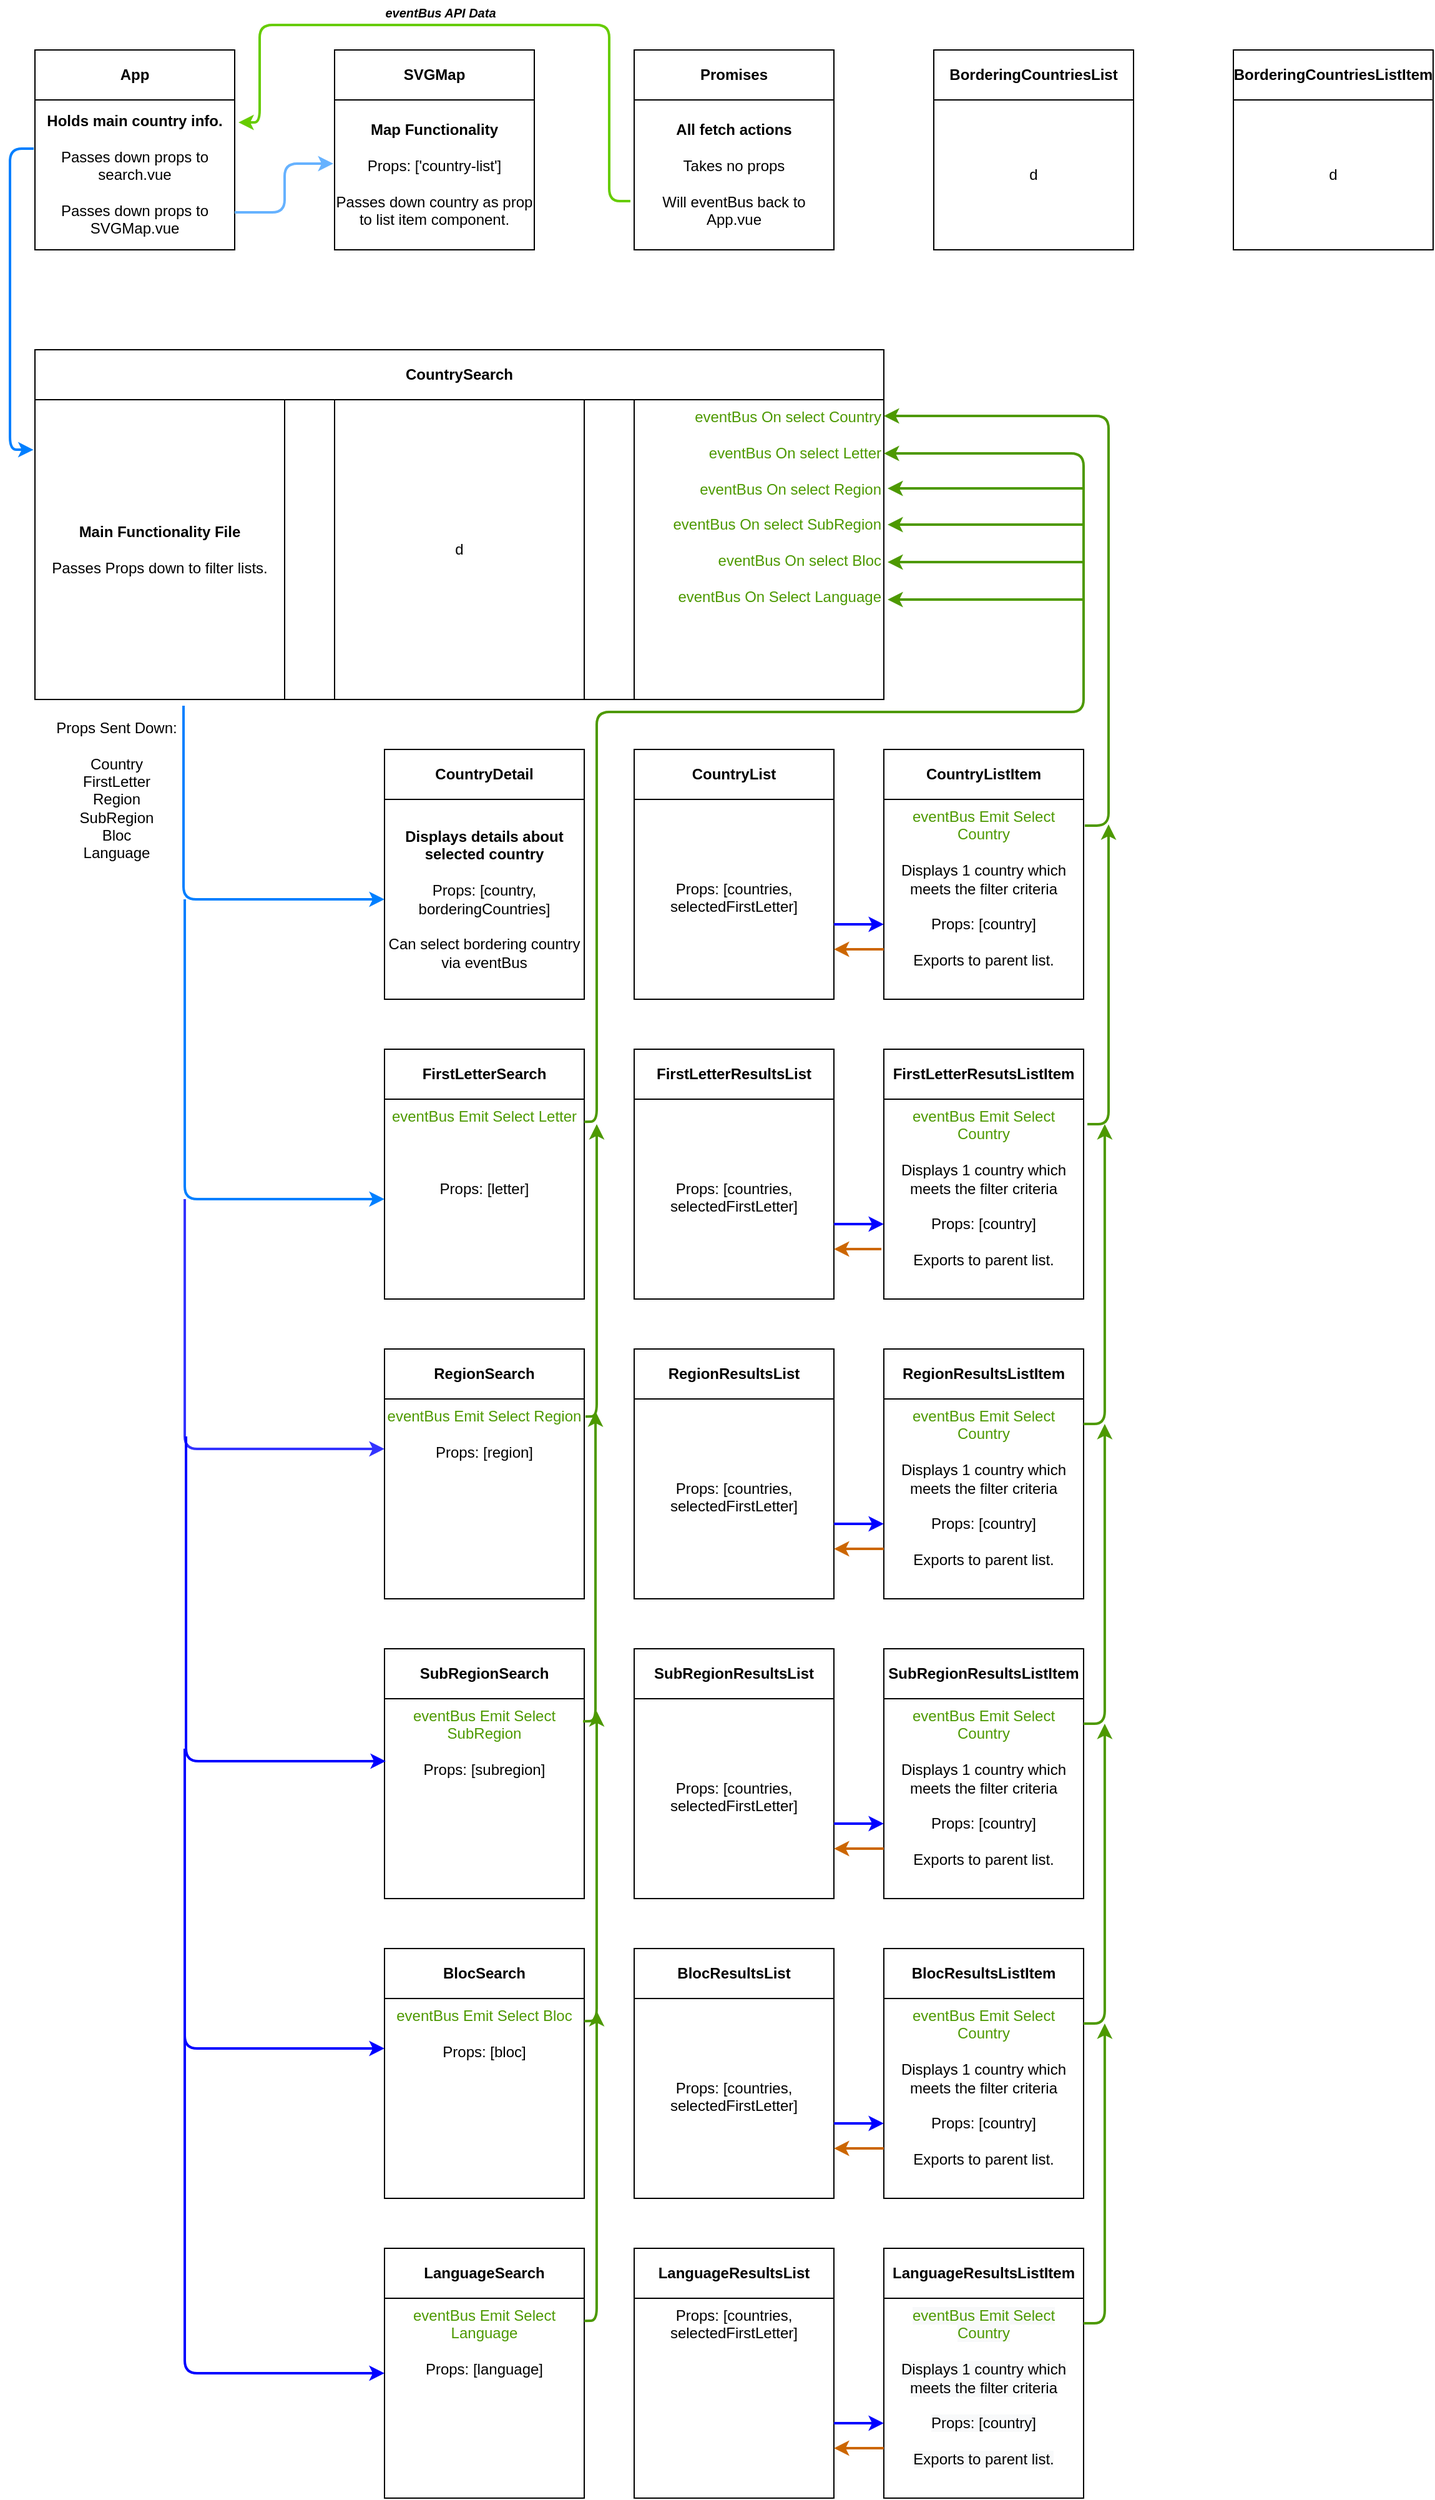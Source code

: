<mxfile version="13.8.8" type="github"><diagram id="bNvZfeywgjpNPPodTFvU" name="Page-1"><mxGraphModel dx="1426" dy="826" grid="1" gridSize="10" guides="1" tooltips="1" connect="1" arrows="1" fold="1" page="1" pageScale="1" pageWidth="1654" pageHeight="2336" math="0" shadow="0"><root><mxCell id="0"/><mxCell id="1" parent="0"/><mxCell id="MGGLy1dyiqGOnvXCq7jh-1" value="" style="rounded=0;whiteSpace=wrap;html=1;" vertex="1" parent="1"><mxGeometry x="40" y="40" width="160" height="40" as="geometry"/></mxCell><mxCell id="MGGLy1dyiqGOnvXCq7jh-2" value="" style="rounded=0;whiteSpace=wrap;html=1;" vertex="1" parent="1"><mxGeometry x="40" y="80" width="160" height="120" as="geometry"/></mxCell><mxCell id="MGGLy1dyiqGOnvXCq7jh-3" value="" style="rounded=0;whiteSpace=wrap;html=1;" vertex="1" parent="1"><mxGeometry x="40" y="280" width="680" height="40" as="geometry"/></mxCell><mxCell id="MGGLy1dyiqGOnvXCq7jh-4" value="d" style="rounded=0;whiteSpace=wrap;html=1;" vertex="1" parent="1"><mxGeometry x="40" y="320" width="680" height="240" as="geometry"/></mxCell><mxCell id="MGGLy1dyiqGOnvXCq7jh-5" value="" style="rounded=0;whiteSpace=wrap;html=1;" vertex="1" parent="1"><mxGeometry x="280" y="40" width="160" height="40" as="geometry"/></mxCell><mxCell id="MGGLy1dyiqGOnvXCq7jh-6" value="" style="rounded=0;whiteSpace=wrap;html=1;" vertex="1" parent="1"><mxGeometry x="280" y="80" width="160" height="120" as="geometry"/></mxCell><mxCell id="MGGLy1dyiqGOnvXCq7jh-7" value="" style="rounded=0;whiteSpace=wrap;html=1;" vertex="1" parent="1"><mxGeometry x="520" y="40" width="160" height="40" as="geometry"/></mxCell><mxCell id="MGGLy1dyiqGOnvXCq7jh-8" value="" style="rounded=0;whiteSpace=wrap;html=1;" vertex="1" parent="1"><mxGeometry x="520" y="80" width="160" height="120" as="geometry"/></mxCell><mxCell id="MGGLy1dyiqGOnvXCq7jh-9" value="&lt;b&gt;Promises&lt;/b&gt;" style="text;html=1;strokeColor=none;fillColor=none;align=center;verticalAlign=middle;whiteSpace=wrap;rounded=0;" vertex="1" parent="1"><mxGeometry x="520" y="40" width="160" height="40" as="geometry"/></mxCell><mxCell id="MGGLy1dyiqGOnvXCq7jh-14" value="&lt;b&gt;All fetch actions&lt;br&gt;&lt;/b&gt;&lt;br&gt;Takes no props&lt;br&gt;&lt;br&gt;Will eventBus back to App.vue" style="text;html=1;strokeColor=none;fillColor=none;align=center;verticalAlign=middle;whiteSpace=wrap;rounded=0;" vertex="1" parent="1"><mxGeometry x="520" y="80" width="160" height="120" as="geometry"/></mxCell><mxCell id="MGGLy1dyiqGOnvXCq7jh-15" value="" style="endArrow=classic;html=1;exitX=-0.019;exitY=0.675;exitDx=0;exitDy=0;exitPerimeter=0;entryX=1.019;entryY=0.15;entryDx=0;entryDy=0;entryPerimeter=0;strokeWidth=2;strokeColor=#66CC00;" edge="1" parent="1" source="MGGLy1dyiqGOnvXCq7jh-14" target="MGGLy1dyiqGOnvXCq7jh-19"><mxGeometry width="50" height="50" relative="1" as="geometry"><mxPoint x="510" y="161" as="sourcePoint"/><mxPoint x="220" y="161" as="targetPoint"/><Array as="points"><mxPoint x="500" y="161"/><mxPoint x="500" y="20"/><mxPoint x="220" y="20"/><mxPoint x="220" y="98"/></Array></mxGeometry></mxCell><mxCell id="MGGLy1dyiqGOnvXCq7jh-16" value="&lt;i&gt;&lt;font style=&quot;font-size: 10px&quot;&gt;eventBus API Data&lt;/font&gt;&lt;/i&gt;" style="text;html=1;strokeColor=none;fillColor=none;align=center;verticalAlign=middle;whiteSpace=wrap;rounded=0;fontStyle=1" vertex="1" parent="1"><mxGeometry x="310" width="110" height="20" as="geometry"/></mxCell><mxCell id="MGGLy1dyiqGOnvXCq7jh-18" value="App" style="text;html=1;strokeColor=none;fillColor=none;align=center;verticalAlign=middle;whiteSpace=wrap;rounded=0;fontStyle=1" vertex="1" parent="1"><mxGeometry x="40" y="40" width="160" height="40" as="geometry"/></mxCell><mxCell id="MGGLy1dyiqGOnvXCq7jh-19" value="&lt;b&gt;Holds main country info.&lt;br&gt;&lt;/b&gt;&lt;br&gt;Passes down props to search.vue&lt;br&gt;&lt;br&gt;Passes down props to SVGMap.vue" style="text;html=1;strokeColor=none;fillColor=none;align=center;verticalAlign=middle;whiteSpace=wrap;rounded=0;" vertex="1" parent="1"><mxGeometry x="40" y="80" width="160" height="120" as="geometry"/></mxCell><mxCell id="MGGLy1dyiqGOnvXCq7jh-20" value="&lt;b&gt;Map Functionality&lt;br&gt;&lt;/b&gt;&lt;br&gt;Props: ['country-list']&lt;br&gt;&lt;br&gt;Passes down country as prop to list item component." style="text;html=1;strokeColor=none;fillColor=none;align=center;verticalAlign=middle;whiteSpace=wrap;rounded=0;" vertex="1" parent="1"><mxGeometry x="280" y="80" width="160" height="120" as="geometry"/></mxCell><mxCell id="MGGLy1dyiqGOnvXCq7jh-21" value="SVGMap" style="text;html=1;strokeColor=none;fillColor=none;align=center;verticalAlign=middle;whiteSpace=wrap;rounded=0;fontStyle=1" vertex="1" parent="1"><mxGeometry x="280" y="40" width="160" height="40" as="geometry"/></mxCell><mxCell id="MGGLy1dyiqGOnvXCq7jh-22" value="" style="endArrow=classic;html=1;exitX=1;exitY=0.75;exitDx=0;exitDy=0;strokeWidth=2;strokeColor=#66B2FF;entryX=-0.006;entryY=0.425;entryDx=0;entryDy=0;entryPerimeter=0;" edge="1" parent="1" source="MGGLy1dyiqGOnvXCq7jh-19" target="MGGLy1dyiqGOnvXCq7jh-20"><mxGeometry width="50" height="50" relative="1" as="geometry"><mxPoint x="390" y="280" as="sourcePoint"/><mxPoint x="277" y="120" as="targetPoint"/><Array as="points"><mxPoint x="240" y="170"/><mxPoint x="240" y="131"/></Array></mxGeometry></mxCell><mxCell id="MGGLy1dyiqGOnvXCq7jh-24" value="&lt;b&gt;CountrySearch&lt;/b&gt;" style="text;html=1;strokeColor=none;fillColor=none;align=center;verticalAlign=middle;whiteSpace=wrap;rounded=0;" vertex="1" parent="1"><mxGeometry x="40" y="280" width="680" height="40" as="geometry"/></mxCell><mxCell id="MGGLy1dyiqGOnvXCq7jh-25" value="&lt;b&gt;Main Functionality File&lt;/b&gt;&lt;br&gt;&lt;br&gt;Passes Props down to filter lists." style="text;html=1;strokeColor=none;fillColor=none;align=center;verticalAlign=middle;whiteSpace=wrap;rounded=0;" vertex="1" parent="1"><mxGeometry x="40" y="320" width="200" height="240" as="geometry"/></mxCell><mxCell id="MGGLy1dyiqGOnvXCq7jh-27" value="" style="rounded=0;whiteSpace=wrap;html=1;" vertex="1" parent="1"><mxGeometry x="240" y="320" width="40" height="240" as="geometry"/></mxCell><mxCell id="MGGLy1dyiqGOnvXCq7jh-28" value="" style="endArrow=none;html=1;entryX=-0.006;entryY=0.325;entryDx=0;entryDy=0;entryPerimeter=0;exitX=-0.006;exitY=0.167;exitDx=0;exitDy=0;exitPerimeter=0;endFill=0;startArrow=classic;startFill=1;strokeWidth=2;strokeColor=#007FFF;" edge="1" parent="1" source="MGGLy1dyiqGOnvXCq7jh-25" target="MGGLy1dyiqGOnvXCq7jh-19"><mxGeometry width="50" height="50" relative="1" as="geometry"><mxPoint x="30" y="360" as="sourcePoint"/><mxPoint x="30" y="120" as="targetPoint"/><Array as="points"><mxPoint x="20" y="360"/><mxPoint x="20" y="119"/></Array></mxGeometry></mxCell><mxCell id="MGGLy1dyiqGOnvXCq7jh-29" value="" style="rounded=0;whiteSpace=wrap;html=1;" vertex="1" parent="1"><mxGeometry x="320" y="840" width="160" height="40" as="geometry"/></mxCell><mxCell id="MGGLy1dyiqGOnvXCq7jh-30" value="" style="rounded=0;whiteSpace=wrap;html=1;" vertex="1" parent="1"><mxGeometry x="520" y="840" width="160" height="40" as="geometry"/></mxCell><mxCell id="MGGLy1dyiqGOnvXCq7jh-31" value="" style="rounded=0;whiteSpace=wrap;html=1;" vertex="1" parent="1"><mxGeometry x="720" y="840" width="160" height="40" as="geometry"/></mxCell><mxCell id="MGGLy1dyiqGOnvXCq7jh-32" value="&lt;font color=&quot;#4d9900&quot;&gt;eventBus Emit Select Letter&lt;/font&gt;&lt;br&gt;&lt;br&gt;&lt;br&gt;&lt;br&gt;Props: [letter]&lt;br&gt;" style="rounded=0;whiteSpace=wrap;html=1;verticalAlign=top;align=center;" vertex="1" parent="1"><mxGeometry x="320" y="880" width="160" height="160" as="geometry"/></mxCell><mxCell id="MGGLy1dyiqGOnvXCq7jh-33" value="&lt;br&gt;&lt;br&gt;&lt;br&gt;&lt;br&gt;&lt;span&gt;Props: [countries, selectedFirstLetter]&lt;/span&gt;" style="rounded=0;whiteSpace=wrap;html=1;verticalAlign=top;" vertex="1" parent="1"><mxGeometry x="520" y="880" width="160" height="160" as="geometry"/></mxCell><mxCell id="MGGLy1dyiqGOnvXCq7jh-34" value="&lt;span style=&quot;font-family: &amp;#34;helvetica&amp;#34; ; color: rgb(77 , 153 , 0)&quot;&gt;eventBus Emit Select Country&lt;br&gt;&lt;/span&gt;&lt;span style=&quot;font-family: &amp;#34;helvetica&amp;#34;&quot;&gt;&lt;br&gt;Displays 1 country which meets the filter criteria&lt;br&gt;&lt;br&gt;Props: [country]&lt;br&gt;&lt;br&gt;Exports to parent list.&lt;/span&gt;" style="rounded=0;whiteSpace=wrap;html=1;verticalAlign=top;align=center;" vertex="1" parent="1"><mxGeometry x="720" y="880" width="160" height="160" as="geometry"/></mxCell><mxCell id="MGGLy1dyiqGOnvXCq7jh-35" value="FirstLetterSearch" style="text;html=1;strokeColor=none;fillColor=none;align=center;verticalAlign=middle;whiteSpace=wrap;rounded=0;fontStyle=1" vertex="1" parent="1"><mxGeometry x="320" y="840" width="160" height="40" as="geometry"/></mxCell><mxCell id="MGGLy1dyiqGOnvXCq7jh-36" value="FirstLetterResultsList" style="text;html=1;strokeColor=none;fillColor=none;align=center;verticalAlign=middle;whiteSpace=wrap;rounded=0;fontStyle=1" vertex="1" parent="1"><mxGeometry x="520" y="840" width="160" height="40" as="geometry"/></mxCell><mxCell id="MGGLy1dyiqGOnvXCq7jh-37" value="FirstLetterResutsListItem" style="text;html=1;strokeColor=none;fillColor=none;align=center;verticalAlign=middle;whiteSpace=wrap;rounded=0;fontStyle=1" vertex="1" parent="1"><mxGeometry x="720" y="840" width="160" height="40" as="geometry"/></mxCell><mxCell id="MGGLy1dyiqGOnvXCq7jh-38" value="&lt;span style=&quot;color: rgb(77 , 153 , 0)&quot;&gt;eventBus Emit Select Region&lt;br&gt;&lt;br&gt;&lt;/span&gt;Props: [region]" style="rounded=0;whiteSpace=wrap;html=1;verticalAlign=top;" vertex="1" parent="1"><mxGeometry x="320" y="1120" width="160" height="160" as="geometry"/></mxCell><mxCell id="MGGLy1dyiqGOnvXCq7jh-40" value="&lt;br&gt;&lt;br&gt;&lt;br&gt;&lt;br&gt;&lt;span&gt;Props: [countries, selectedFirstLetter]&lt;/span&gt;" style="rounded=0;whiteSpace=wrap;html=1;verticalAlign=top;" vertex="1" parent="1"><mxGeometry x="520" y="1120" width="160" height="160" as="geometry"/></mxCell><mxCell id="MGGLy1dyiqGOnvXCq7jh-42" value="&lt;span style=&quot;font-family: &amp;#34;helvetica&amp;#34; ; color: rgb(77 , 153 , 0)&quot;&gt;eventBus Emit Select Country&lt;br&gt;&lt;/span&gt;&lt;span style=&quot;font-family: &amp;#34;helvetica&amp;#34;&quot;&gt;&lt;br&gt;Displays 1 country which meets the filter criteria&lt;br&gt;&lt;br&gt;Props: [country]&lt;br&gt;&lt;br&gt;Exports to parent list.&lt;/span&gt;" style="rounded=0;whiteSpace=wrap;html=1;verticalAlign=top;align=center;" vertex="1" parent="1"><mxGeometry x="720" y="1120" width="160" height="160" as="geometry"/></mxCell><mxCell id="MGGLy1dyiqGOnvXCq7jh-44" value="" style="rounded=0;whiteSpace=wrap;html=1;" vertex="1" parent="1"><mxGeometry x="720" y="1080" width="160" height="40" as="geometry"/></mxCell><mxCell id="MGGLy1dyiqGOnvXCq7jh-45" value="" style="rounded=0;whiteSpace=wrap;html=1;" vertex="1" parent="1"><mxGeometry x="520" y="1080" width="160" height="40" as="geometry"/></mxCell><mxCell id="MGGLy1dyiqGOnvXCq7jh-46" value="" style="rounded=0;whiteSpace=wrap;html=1;" vertex="1" parent="1"><mxGeometry x="320" y="1080" width="160" height="40" as="geometry"/></mxCell><mxCell id="MGGLy1dyiqGOnvXCq7jh-47" value="&lt;span style=&quot;color: rgb(77 , 153 , 0)&quot;&gt;eventBus Emit Select SubRegion&lt;br&gt;&lt;br&gt;&lt;/span&gt;Props: [subregion]" style="rounded=0;whiteSpace=wrap;html=1;verticalAlign=top;" vertex="1" parent="1"><mxGeometry x="320" y="1360" width="160" height="160" as="geometry"/></mxCell><mxCell id="MGGLy1dyiqGOnvXCq7jh-48" value="" style="rounded=0;whiteSpace=wrap;html=1;" vertex="1" parent="1"><mxGeometry x="320" y="1320" width="160" height="40" as="geometry"/></mxCell><mxCell id="MGGLy1dyiqGOnvXCq7jh-49" value="&lt;span style=&quot;color: rgb(77 , 153 , 0)&quot;&gt;eventBus Emit Select Bloc&lt;br&gt;&lt;br&gt;&lt;/span&gt;Props: [bloc]" style="rounded=0;whiteSpace=wrap;html=1;verticalAlign=top;" vertex="1" parent="1"><mxGeometry x="320" y="1600" width="160" height="160" as="geometry"/></mxCell><mxCell id="MGGLy1dyiqGOnvXCq7jh-50" value="" style="rounded=0;whiteSpace=wrap;html=1;" vertex="1" parent="1"><mxGeometry x="320" y="1560" width="160" height="40" as="geometry"/></mxCell><mxCell id="MGGLy1dyiqGOnvXCq7jh-51" value="&lt;br&gt;&lt;br&gt;&lt;br&gt;&lt;br&gt;&lt;span&gt;Props: [countries, selectedFirstLetter]&lt;/span&gt;" style="rounded=0;whiteSpace=wrap;html=1;verticalAlign=top;" vertex="1" parent="1"><mxGeometry x="520" y="1360" width="160" height="160" as="geometry"/></mxCell><mxCell id="MGGLy1dyiqGOnvXCq7jh-52" value="" style="rounded=0;whiteSpace=wrap;html=1;" vertex="1" parent="1"><mxGeometry x="520" y="1320" width="160" height="40" as="geometry"/></mxCell><mxCell id="MGGLy1dyiqGOnvXCq7jh-53" value="&lt;span style=&quot;font-family: &amp;#34;helvetica&amp;#34; ; color: rgb(77 , 153 , 0)&quot;&gt;eventBus Emit Select Country&lt;br&gt;&lt;/span&gt;&lt;span style=&quot;font-family: &amp;#34;helvetica&amp;#34;&quot;&gt;&lt;br&gt;Displays 1 country which meets the filter criteria&lt;br&gt;&lt;br&gt;Props: [country]&lt;br&gt;&lt;br&gt;Exports to parent list.&lt;/span&gt;" style="rounded=0;whiteSpace=wrap;html=1;verticalAlign=top;align=center;" vertex="1" parent="1"><mxGeometry x="720" y="1360" width="160" height="160" as="geometry"/></mxCell><mxCell id="MGGLy1dyiqGOnvXCq7jh-54" value="" style="rounded=0;whiteSpace=wrap;html=1;" vertex="1" parent="1"><mxGeometry x="720" y="1320" width="160" height="40" as="geometry"/></mxCell><mxCell id="MGGLy1dyiqGOnvXCq7jh-55" value="&lt;br&gt;&lt;br&gt;&lt;br&gt;&lt;br&gt;&lt;span&gt;Props: [countries, selectedFirstLetter]&lt;/span&gt;" style="rounded=0;whiteSpace=wrap;html=1;verticalAlign=top;" vertex="1" parent="1"><mxGeometry x="520" y="1600" width="160" height="160" as="geometry"/></mxCell><mxCell id="MGGLy1dyiqGOnvXCq7jh-56" value="" style="rounded=0;whiteSpace=wrap;html=1;" vertex="1" parent="1"><mxGeometry x="520" y="1560" width="160" height="40" as="geometry"/></mxCell><mxCell id="MGGLy1dyiqGOnvXCq7jh-57" value="&lt;span style=&quot;font-family: &amp;#34;helvetica&amp;#34; ; color: rgb(77 , 153 , 0)&quot;&gt;eventBus Emit Select Country&lt;br&gt;&lt;/span&gt;&lt;span style=&quot;font-family: &amp;#34;helvetica&amp;#34;&quot;&gt;&lt;br&gt;Displays 1 country which meets the filter criteria&lt;br&gt;&lt;br&gt;Props: [country]&lt;br&gt;&lt;br&gt;Exports to parent list.&lt;/span&gt;" style="rounded=0;whiteSpace=wrap;html=1;verticalAlign=top;align=center;" vertex="1" parent="1"><mxGeometry x="720" y="1600" width="160" height="160" as="geometry"/></mxCell><mxCell id="MGGLy1dyiqGOnvXCq7jh-58" value="" style="rounded=0;whiteSpace=wrap;html=1;" vertex="1" parent="1"><mxGeometry x="720" y="1560" width="160" height="40" as="geometry"/></mxCell><mxCell id="MGGLy1dyiqGOnvXCq7jh-59" value="RegionResultsListItem" style="text;html=1;strokeColor=none;fillColor=none;align=center;verticalAlign=middle;whiteSpace=wrap;rounded=0;fontStyle=1" vertex="1" parent="1"><mxGeometry x="720" y="1080" width="160" height="40" as="geometry"/></mxCell><mxCell id="MGGLy1dyiqGOnvXCq7jh-60" value="RegionResultsList" style="text;html=1;strokeColor=none;fillColor=none;align=center;verticalAlign=middle;whiteSpace=wrap;rounded=0;fontStyle=1" vertex="1" parent="1"><mxGeometry x="520" y="1080" width="160" height="40" as="geometry"/></mxCell><mxCell id="MGGLy1dyiqGOnvXCq7jh-61" value="RegionSearch" style="text;html=1;strokeColor=none;fillColor=none;align=center;verticalAlign=middle;whiteSpace=wrap;rounded=0;fontStyle=1" vertex="1" parent="1"><mxGeometry x="320" y="1080" width="160" height="40" as="geometry"/></mxCell><mxCell id="MGGLy1dyiqGOnvXCq7jh-62" value="SubRegionResultsListItem" style="text;html=1;strokeColor=none;fillColor=none;align=center;verticalAlign=middle;whiteSpace=wrap;rounded=0;fontStyle=1" vertex="1" parent="1"><mxGeometry x="720" y="1320" width="160" height="40" as="geometry"/></mxCell><mxCell id="MGGLy1dyiqGOnvXCq7jh-63" value="SubRegionResultsList" style="text;html=1;strokeColor=none;fillColor=none;align=center;verticalAlign=middle;whiteSpace=wrap;rounded=0;fontStyle=1" vertex="1" parent="1"><mxGeometry x="520" y="1320" width="160" height="40" as="geometry"/></mxCell><mxCell id="MGGLy1dyiqGOnvXCq7jh-64" value="SubRegionSearch" style="text;html=1;strokeColor=none;fillColor=none;align=center;verticalAlign=middle;whiteSpace=wrap;rounded=0;fontStyle=1" vertex="1" parent="1"><mxGeometry x="320" y="1320" width="160" height="40" as="geometry"/></mxCell><mxCell id="MGGLy1dyiqGOnvXCq7jh-65" value="BlocSearch" style="text;html=1;strokeColor=none;fillColor=none;align=center;verticalAlign=middle;whiteSpace=wrap;rounded=0;fontStyle=1" vertex="1" parent="1"><mxGeometry x="320" y="1560" width="160" height="40" as="geometry"/></mxCell><mxCell id="MGGLy1dyiqGOnvXCq7jh-66" value="BlocResultsList" style="text;html=1;strokeColor=none;fillColor=none;align=center;verticalAlign=middle;whiteSpace=wrap;rounded=0;fontStyle=1" vertex="1" parent="1"><mxGeometry x="520" y="1560" width="160" height="40" as="geometry"/></mxCell><mxCell id="MGGLy1dyiqGOnvXCq7jh-67" value="BlocResultsListItem" style="text;html=1;strokeColor=none;fillColor=none;align=center;verticalAlign=middle;whiteSpace=wrap;rounded=0;fontStyle=1" vertex="1" parent="1"><mxGeometry x="720" y="1560" width="160" height="40" as="geometry"/></mxCell><mxCell id="MGGLy1dyiqGOnvXCq7jh-68" value="&lt;span style=&quot;color: rgb(77 , 153 , 0)&quot;&gt;eventBus Emit Select Language&lt;br&gt;&lt;br&gt;&lt;/span&gt;Props: [language]" style="rounded=0;whiteSpace=wrap;html=1;verticalAlign=top;" vertex="1" parent="1"><mxGeometry x="320" y="1840" width="160" height="160" as="geometry"/></mxCell><mxCell id="MGGLy1dyiqGOnvXCq7jh-69" value="&lt;span&gt;Props: [countries, selectedFirstLetter]&lt;/span&gt;" style="rounded=0;whiteSpace=wrap;html=1;verticalAlign=top;" vertex="1" parent="1"><mxGeometry x="520" y="1840" width="160" height="160" as="geometry"/></mxCell><mxCell id="MGGLy1dyiqGOnvXCq7jh-70" value="&lt;span style=&quot;font-family: &amp;#34;helvetica&amp;#34; ; font-size: 12px ; font-style: normal ; letter-spacing: normal ; text-indent: 0px ; text-transform: none ; word-spacing: 0px ; background-color: rgb(248 , 249 , 250) ; color: rgb(77 , 153 , 0)&quot;&gt;eventBus Emit Select Country&lt;br&gt;&lt;/span&gt;&lt;span style=&quot;font-family: &amp;#34;helvetica&amp;#34; ; font-size: 12px ; font-style: normal ; letter-spacing: normal ; text-indent: 0px ; text-transform: none ; word-spacing: 0px ; background-color: rgb(248 , 249 , 250)&quot;&gt;&lt;br&gt;Displays 1 country which meets the filter criteria&lt;br&gt;&lt;br&gt;Props: [country]&lt;br&gt;&lt;br&gt;Exports to parent list.&lt;br&gt;&lt;/span&gt;" style="rounded=0;whiteSpace=wrap;html=1;verticalAlign=top;align=center;" vertex="1" parent="1"><mxGeometry x="720" y="1840" width="160" height="160" as="geometry"/></mxCell><mxCell id="MGGLy1dyiqGOnvXCq7jh-71" value="" style="rounded=0;whiteSpace=wrap;html=1;" vertex="1" parent="1"><mxGeometry x="320" y="1800" width="160" height="40" as="geometry"/></mxCell><mxCell id="MGGLy1dyiqGOnvXCq7jh-72" value="" style="rounded=0;whiteSpace=wrap;html=1;" vertex="1" parent="1"><mxGeometry x="520" y="1800" width="160" height="40" as="geometry"/></mxCell><mxCell id="MGGLy1dyiqGOnvXCq7jh-73" value="" style="rounded=0;whiteSpace=wrap;html=1;" vertex="1" parent="1"><mxGeometry x="720" y="1800" width="160" height="40" as="geometry"/></mxCell><mxCell id="MGGLy1dyiqGOnvXCq7jh-74" value="LanguageSearch" style="text;html=1;strokeColor=none;fillColor=none;align=center;verticalAlign=middle;whiteSpace=wrap;rounded=0;fontStyle=1" vertex="1" parent="1"><mxGeometry x="320" y="1800" width="160" height="40" as="geometry"/></mxCell><mxCell id="MGGLy1dyiqGOnvXCq7jh-75" value="LanguageResultsList" style="text;html=1;strokeColor=none;fillColor=none;align=center;verticalAlign=middle;whiteSpace=wrap;rounded=0;fontStyle=1" vertex="1" parent="1"><mxGeometry x="520" y="1800" width="160" height="40" as="geometry"/></mxCell><mxCell id="MGGLy1dyiqGOnvXCq7jh-76" value="LanguageResultsListItem" style="text;html=1;strokeColor=none;fillColor=none;align=center;verticalAlign=middle;whiteSpace=wrap;rounded=0;fontStyle=1" vertex="1" parent="1"><mxGeometry x="720" y="1800" width="160" height="40" as="geometry"/></mxCell><mxCell id="MGGLy1dyiqGOnvXCq7jh-89" value="" style="rounded=0;whiteSpace=wrap;html=1;" vertex="1" parent="1"><mxGeometry x="760" y="40" width="160" height="40" as="geometry"/></mxCell><mxCell id="MGGLy1dyiqGOnvXCq7jh-90" value="d" style="rounded=0;whiteSpace=wrap;html=1;" vertex="1" parent="1"><mxGeometry x="760" y="80" width="160" height="120" as="geometry"/></mxCell><mxCell id="MGGLy1dyiqGOnvXCq7jh-91" value="&lt;b&gt;BorderingCountriesList&lt;/b&gt;" style="text;html=1;strokeColor=none;fillColor=none;align=center;verticalAlign=middle;whiteSpace=wrap;rounded=0;" vertex="1" parent="1"><mxGeometry x="760" y="40" width="160" height="40" as="geometry"/></mxCell><mxCell id="MGGLy1dyiqGOnvXCq7jh-93" value="" style="rounded=0;whiteSpace=wrap;html=1;" vertex="1" parent="1"><mxGeometry x="1000" y="40" width="160" height="40" as="geometry"/></mxCell><mxCell id="MGGLy1dyiqGOnvXCq7jh-94" value="d" style="rounded=0;whiteSpace=wrap;html=1;" vertex="1" parent="1"><mxGeometry x="1000" y="80" width="160" height="120" as="geometry"/></mxCell><mxCell id="MGGLy1dyiqGOnvXCq7jh-95" value="&lt;b&gt;BorderingCountriesListItem&lt;/b&gt;" style="text;html=1;strokeColor=none;fillColor=none;align=center;verticalAlign=middle;whiteSpace=wrap;rounded=0;" vertex="1" parent="1"><mxGeometry x="1000" y="40" width="160" height="40" as="geometry"/></mxCell><mxCell id="MGGLy1dyiqGOnvXCq7jh-103" value="" style="rounded=0;whiteSpace=wrap;html=1;" vertex="1" parent="1"><mxGeometry x="320" y="600" width="160" height="40" as="geometry"/></mxCell><mxCell id="MGGLy1dyiqGOnvXCq7jh-104" value="" style="rounded=0;whiteSpace=wrap;html=1;" vertex="1" parent="1"><mxGeometry x="520" y="600" width="160" height="40" as="geometry"/></mxCell><mxCell id="MGGLy1dyiqGOnvXCq7jh-105" value="" style="rounded=0;whiteSpace=wrap;html=1;" vertex="1" parent="1"><mxGeometry x="720" y="600" width="160" height="40" as="geometry"/></mxCell><mxCell id="MGGLy1dyiqGOnvXCq7jh-106" value="" style="rounded=0;whiteSpace=wrap;html=1;" vertex="1" parent="1"><mxGeometry x="320" y="640" width="160" height="160" as="geometry"/></mxCell><mxCell id="MGGLy1dyiqGOnvXCq7jh-107" value="&lt;br&gt;&lt;br&gt;&lt;br&gt;&lt;br&gt;&lt;span&gt;Props: [countries, selectedFirstLetter]&lt;/span&gt;" style="rounded=0;whiteSpace=wrap;html=1;verticalAlign=top;" vertex="1" parent="1"><mxGeometry x="520" y="640" width="160" height="160" as="geometry"/></mxCell><mxCell id="MGGLy1dyiqGOnvXCq7jh-108" value="&lt;span style=&quot;font-family: &amp;#34;helvetica&amp;#34; ; color: rgb(77 , 153 , 0)&quot;&gt;eventBus Emit Select Country&lt;br&gt;&lt;/span&gt;&lt;span style=&quot;font-family: &amp;#34;helvetica&amp;#34;&quot;&gt;&lt;br&gt;Displays 1 country which meets the filter criteria&lt;br&gt;&lt;br&gt;Props: [country]&lt;br&gt;&lt;br&gt;Exports to parent list.&lt;/span&gt;" style="rounded=0;whiteSpace=wrap;html=1;verticalAlign=top;align=center;" vertex="1" parent="1"><mxGeometry x="720" y="640" width="160" height="160" as="geometry"/></mxCell><mxCell id="MGGLy1dyiqGOnvXCq7jh-109" value="CountryDetail" style="text;html=1;strokeColor=none;fillColor=none;align=center;verticalAlign=middle;whiteSpace=wrap;rounded=0;fontStyle=1" vertex="1" parent="1"><mxGeometry x="320" y="600" width="160" height="40" as="geometry"/></mxCell><mxCell id="MGGLy1dyiqGOnvXCq7jh-110" value="CountryList" style="text;html=1;strokeColor=none;fillColor=none;align=center;verticalAlign=middle;whiteSpace=wrap;rounded=0;fontStyle=1" vertex="1" parent="1"><mxGeometry x="520" y="600" width="160" height="40" as="geometry"/></mxCell><mxCell id="MGGLy1dyiqGOnvXCq7jh-111" value="CountryListItem" style="text;html=1;strokeColor=none;fillColor=none;align=center;verticalAlign=middle;whiteSpace=wrap;rounded=0;fontStyle=1" vertex="1" parent="1"><mxGeometry x="720" y="600" width="160" height="40" as="geometry"/></mxCell><mxCell id="MGGLy1dyiqGOnvXCq7jh-112" value="&lt;b&gt;Displays details about selected country&lt;br&gt;&lt;/b&gt;&lt;br&gt;Props: [country, borderingCountries]&lt;br&gt;&lt;br&gt;Can select bordering country via eventBus" style="text;html=1;strokeColor=none;fillColor=none;align=center;verticalAlign=middle;whiteSpace=wrap;rounded=0;" vertex="1" parent="1"><mxGeometry x="320" y="640" width="160" height="160" as="geometry"/></mxCell><mxCell id="MGGLy1dyiqGOnvXCq7jh-113" value="" style="rounded=0;whiteSpace=wrap;html=1;" vertex="1" parent="1"><mxGeometry x="480" y="320" width="40" height="240" as="geometry"/></mxCell><mxCell id="MGGLy1dyiqGOnvXCq7jh-114" value="&lt;font color=&quot;#4d9900&quot;&gt;eventBus On select Country&lt;br&gt;&lt;br&gt;eventBus On select Letter&lt;br&gt;&lt;br&gt;eventBus On select Region&lt;br&gt;&lt;br&gt;eventBus On select SubRegion&lt;br&gt;&lt;br&gt;eventBus On select Bloc&lt;br&gt;&lt;br&gt;eventBus On Select Language&lt;/font&gt;" style="text;html=1;strokeColor=none;fillColor=none;align=right;verticalAlign=top;whiteSpace=wrap;rounded=0;" vertex="1" parent="1"><mxGeometry x="520" y="320" width="200" height="240" as="geometry"/></mxCell><mxCell id="MGGLy1dyiqGOnvXCq7jh-115" value="" style="endArrow=classic;html=1;strokeColor=#007FFF;strokeWidth=2;entryX=0;entryY=0.5;entryDx=0;entryDy=0;exitX=0.595;exitY=1.021;exitDx=0;exitDy=0;exitPerimeter=0;" edge="1" parent="1" source="MGGLy1dyiqGOnvXCq7jh-25" target="MGGLy1dyiqGOnvXCq7jh-112"><mxGeometry width="50" height="50" relative="1" as="geometry"><mxPoint x="640" y="630" as="sourcePoint"/><mxPoint x="690" y="580" as="targetPoint"/><Array as="points"><mxPoint x="159" y="720"/></Array></mxGeometry></mxCell><mxCell id="MGGLy1dyiqGOnvXCq7jh-116" value="" style="endArrow=classic;html=1;strokeColor=#007FFF;strokeWidth=2;entryX=0;entryY=0.5;entryDx=0;entryDy=0;" edge="1" parent="1" target="MGGLy1dyiqGOnvXCq7jh-32"><mxGeometry width="50" height="50" relative="1" as="geometry"><mxPoint x="160" y="720" as="sourcePoint"/><mxPoint x="690" y="580" as="targetPoint"/><Array as="points"><mxPoint x="160" y="960"/></Array></mxGeometry></mxCell><mxCell id="MGGLy1dyiqGOnvXCq7jh-117" value="" style="endArrow=classic;html=1;strokeWidth=2;entryX=1;entryY=0.054;entryDx=0;entryDy=0;entryPerimeter=0;exitX=1.006;exitY=0.131;exitDx=0;exitDy=0;strokeColor=#4D9900;exitPerimeter=0;" edge="1" parent="1" source="MGGLy1dyiqGOnvXCq7jh-108" target="MGGLy1dyiqGOnvXCq7jh-114"><mxGeometry width="50" height="50" relative="1" as="geometry"><mxPoint x="640" y="730" as="sourcePoint"/><mxPoint x="690" y="680" as="targetPoint"/><Array as="points"><mxPoint x="900" y="661"/><mxPoint x="900" y="333"/></Array></mxGeometry></mxCell><mxCell id="MGGLy1dyiqGOnvXCq7jh-118" value="" style="endArrow=classic;html=1;strokeColor=#4D9900;strokeWidth=2;entryX=1;entryY=0.179;entryDx=0;entryDy=0;entryPerimeter=0;exitX=1;exitY=0.113;exitDx=0;exitDy=0;exitPerimeter=0;" edge="1" parent="1" source="MGGLy1dyiqGOnvXCq7jh-32" target="MGGLy1dyiqGOnvXCq7jh-114"><mxGeometry width="50" height="50" relative="1" as="geometry"><mxPoint x="1050" y="410" as="sourcePoint"/><mxPoint x="730" y="360" as="targetPoint"/><Array as="points"><mxPoint x="490" y="898"/><mxPoint x="490" y="570"/><mxPoint x="880" y="570"/><mxPoint x="880" y="363"/></Array></mxGeometry></mxCell><mxCell id="MGGLy1dyiqGOnvXCq7jh-121" value="" style="endArrow=classic;html=1;strokeWidth=2;entryX=0;entryY=0.25;entryDx=0;entryDy=0;strokeColor=#3333FF;" edge="1" parent="1" target="MGGLy1dyiqGOnvXCq7jh-38"><mxGeometry width="50" height="50" relative="1" as="geometry"><mxPoint x="160" y="960" as="sourcePoint"/><mxPoint x="310" y="1170" as="targetPoint"/><Array as="points"><mxPoint x="160" y="1160"/></Array></mxGeometry></mxCell><mxCell id="MGGLy1dyiqGOnvXCq7jh-122" value="" style="endArrow=classic;html=1;strokeWidth=2;entryX=0;entryY=0.25;entryDx=0;entryDy=0;strokeColor=#0000FF;" edge="1" parent="1"><mxGeometry width="50" height="50" relative="1" as="geometry"><mxPoint x="161" y="1150" as="sourcePoint"/><mxPoint x="321" y="1410" as="targetPoint"/><Array as="points"><mxPoint x="161" y="1410"/></Array></mxGeometry></mxCell><mxCell id="MGGLy1dyiqGOnvXCq7jh-123" value="" style="endArrow=classic;html=1;strokeWidth=2;entryX=0;entryY=0.25;entryDx=0;entryDy=0;strokeColor=#0000FF;" edge="1" parent="1"><mxGeometry width="50" height="50" relative="1" as="geometry"><mxPoint x="160" y="1400" as="sourcePoint"/><mxPoint x="320" y="1640" as="targetPoint"/><Array as="points"><mxPoint x="160" y="1640"/></Array></mxGeometry></mxCell><mxCell id="MGGLy1dyiqGOnvXCq7jh-124" value="" style="endArrow=classic;html=1;strokeWidth=2;entryX=0;entryY=0.25;entryDx=0;entryDy=0;strokeColor=#0000FF;" edge="1" parent="1"><mxGeometry width="50" height="50" relative="1" as="geometry"><mxPoint x="160" y="1630" as="sourcePoint"/><mxPoint x="320" y="1900" as="targetPoint"/><Array as="points"><mxPoint x="160" y="1900"/></Array></mxGeometry></mxCell><mxCell id="MGGLy1dyiqGOnvXCq7jh-126" value="" style="endArrow=classic;html=1;strokeWidth=2;exitX=1.019;exitY=0.125;exitDx=0;exitDy=0;exitPerimeter=0;strokeColor=#4D9900;" edge="1" parent="1" source="MGGLy1dyiqGOnvXCq7jh-34"><mxGeometry width="50" height="50" relative="1" as="geometry"><mxPoint x="640" y="1000" as="sourcePoint"/><mxPoint x="900" y="660" as="targetPoint"/><Array as="points"><mxPoint x="900" y="900"/></Array></mxGeometry></mxCell><mxCell id="MGGLy1dyiqGOnvXCq7jh-127" value="" style="endArrow=classic;html=1;strokeWidth=2;exitX=1.019;exitY=0.125;exitDx=0;exitDy=0;exitPerimeter=0;strokeColor=#4D9900;" edge="1" parent="1"><mxGeometry width="50" height="50" relative="1" as="geometry"><mxPoint x="880" y="1140" as="sourcePoint"/><mxPoint x="896.96" y="900" as="targetPoint"/><Array as="points"><mxPoint x="896.96" y="1140"/></Array></mxGeometry></mxCell><mxCell id="MGGLy1dyiqGOnvXCq7jh-128" value="" style="endArrow=classic;html=1;strokeWidth=2;exitX=1.019;exitY=0.125;exitDx=0;exitDy=0;exitPerimeter=0;strokeColor=#4D9900;" edge="1" parent="1"><mxGeometry width="50" height="50" relative="1" as="geometry"><mxPoint x="880" y="1380" as="sourcePoint"/><mxPoint x="896.96" y="1140" as="targetPoint"/><Array as="points"><mxPoint x="896.96" y="1380"/></Array></mxGeometry></mxCell><mxCell id="MGGLy1dyiqGOnvXCq7jh-129" value="" style="endArrow=classic;html=1;strokeWidth=2;exitX=1.019;exitY=0.125;exitDx=0;exitDy=0;exitPerimeter=0;strokeColor=#4D9900;" edge="1" parent="1"><mxGeometry width="50" height="50" relative="1" as="geometry"><mxPoint x="880" y="1620" as="sourcePoint"/><mxPoint x="896.96" y="1380" as="targetPoint"/><Array as="points"><mxPoint x="896.96" y="1620"/></Array></mxGeometry></mxCell><mxCell id="MGGLy1dyiqGOnvXCq7jh-131" value="" style="endArrow=classic;html=1;strokeWidth=2;exitX=1.019;exitY=0.125;exitDx=0;exitDy=0;exitPerimeter=0;strokeColor=#4D9900;" edge="1" parent="1"><mxGeometry width="50" height="50" relative="1" as="geometry"><mxPoint x="880" y="1860" as="sourcePoint"/><mxPoint x="896.96" y="1620" as="targetPoint"/><Array as="points"><mxPoint x="896.96" y="1860"/></Array></mxGeometry></mxCell><mxCell id="MGGLy1dyiqGOnvXCq7jh-132" value="Props Sent Down:&lt;br&gt;&lt;br&gt;Country&lt;br&gt;FirstLetter&lt;br&gt;Region&lt;br&gt;SubRegion&lt;br&gt;Bloc&lt;br&gt;Language&lt;br&gt;&lt;br&gt;" style="text;html=1;strokeColor=none;fillColor=none;align=center;verticalAlign=middle;whiteSpace=wrap;rounded=0;" vertex="1" parent="1"><mxGeometry x="50" y="570" width="111" height="140" as="geometry"/></mxCell><mxCell id="MGGLy1dyiqGOnvXCq7jh-134" value="" style="endArrow=classic;html=1;strokeWidth=2;entryX=1;entryY=0.75;entryDx=0;entryDy=0;strokeColor=#CC6600;" edge="1" parent="1" target="MGGLy1dyiqGOnvXCq7jh-33"><mxGeometry width="50" height="50" relative="1" as="geometry"><mxPoint x="718" y="1000" as="sourcePoint"/><mxPoint x="500" y="970" as="targetPoint"/></mxGeometry></mxCell><mxCell id="MGGLy1dyiqGOnvXCq7jh-137" value="" style="endArrow=classic;html=1;strokeWidth=2;entryX=1;entryY=0.75;entryDx=0;entryDy=0;strokeColor=#CC6600;exitX=0;exitY=0.75;exitDx=0;exitDy=0;" edge="1" parent="1" source="MGGLy1dyiqGOnvXCq7jh-108" target="MGGLy1dyiqGOnvXCq7jh-107"><mxGeometry width="50" height="50" relative="1" as="geometry"><mxPoint x="728" y="1010" as="sourcePoint"/><mxPoint x="690" y="1010" as="targetPoint"/></mxGeometry></mxCell><mxCell id="MGGLy1dyiqGOnvXCq7jh-138" value="" style="endArrow=classic;html=1;strokeWidth=2;entryX=1;entryY=0.75;entryDx=0;entryDy=0;strokeColor=#CC6600;exitX=0;exitY=0.75;exitDx=0;exitDy=0;" edge="1" parent="1"><mxGeometry width="50" height="50" relative="1" as="geometry"><mxPoint x="720" y="1240" as="sourcePoint"/><mxPoint x="680" y="1240" as="targetPoint"/></mxGeometry></mxCell><mxCell id="MGGLy1dyiqGOnvXCq7jh-139" value="" style="endArrow=classic;html=1;strokeWidth=2;entryX=1;entryY=0.75;entryDx=0;entryDy=0;strokeColor=#CC6600;exitX=0;exitY=0.75;exitDx=0;exitDy=0;" edge="1" parent="1"><mxGeometry width="50" height="50" relative="1" as="geometry"><mxPoint x="720" y="1480" as="sourcePoint"/><mxPoint x="680" y="1480" as="targetPoint"/></mxGeometry></mxCell><mxCell id="MGGLy1dyiqGOnvXCq7jh-140" value="" style="endArrow=classic;html=1;strokeWidth=2;entryX=1;entryY=0.75;entryDx=0;entryDy=0;strokeColor=#CC6600;exitX=0;exitY=0.75;exitDx=0;exitDy=0;" edge="1" parent="1"><mxGeometry width="50" height="50" relative="1" as="geometry"><mxPoint x="720" y="1720" as="sourcePoint"/><mxPoint x="680" y="1720" as="targetPoint"/></mxGeometry></mxCell><mxCell id="MGGLy1dyiqGOnvXCq7jh-141" value="" style="endArrow=classic;html=1;strokeWidth=2;entryX=1;entryY=0.75;entryDx=0;entryDy=0;strokeColor=#CC6600;exitX=0;exitY=0.75;exitDx=0;exitDy=0;" edge="1" parent="1"><mxGeometry width="50" height="50" relative="1" as="geometry"><mxPoint x="720" y="1960" as="sourcePoint"/><mxPoint x="680" y="1960" as="targetPoint"/></mxGeometry></mxCell><mxCell id="MGGLy1dyiqGOnvXCq7jh-143" value="" style="endArrow=none;html=1;strokeWidth=2;entryX=1;entryY=0.75;entryDx=0;entryDy=0;exitX=0;exitY=0.75;exitDx=0;exitDy=0;endFill=0;startArrow=classic;startFill=1;strokeColor=#0000FF;" edge="1" parent="1"><mxGeometry width="50" height="50" relative="1" as="geometry"><mxPoint x="720" y="1940" as="sourcePoint"/><mxPoint x="680" y="1940" as="targetPoint"/></mxGeometry></mxCell><mxCell id="MGGLy1dyiqGOnvXCq7jh-144" value="" style="endArrow=none;html=1;strokeWidth=2;entryX=1;entryY=0.75;entryDx=0;entryDy=0;exitX=0;exitY=0.75;exitDx=0;exitDy=0;endFill=0;startArrow=classic;startFill=1;strokeColor=#0000FF;" edge="1" parent="1"><mxGeometry width="50" height="50" relative="1" as="geometry"><mxPoint x="720" y="1700" as="sourcePoint"/><mxPoint x="680" y="1700" as="targetPoint"/></mxGeometry></mxCell><mxCell id="MGGLy1dyiqGOnvXCq7jh-145" value="" style="endArrow=none;html=1;strokeWidth=2;entryX=1;entryY=0.75;entryDx=0;entryDy=0;exitX=0;exitY=0.75;exitDx=0;exitDy=0;endFill=0;startArrow=classic;startFill=1;strokeColor=#0000FF;" edge="1" parent="1"><mxGeometry width="50" height="50" relative="1" as="geometry"><mxPoint x="720" y="1460" as="sourcePoint"/><mxPoint x="680" y="1460" as="targetPoint"/></mxGeometry></mxCell><mxCell id="MGGLy1dyiqGOnvXCq7jh-146" value="" style="endArrow=none;html=1;strokeWidth=2;entryX=1;entryY=0.75;entryDx=0;entryDy=0;exitX=0;exitY=0.75;exitDx=0;exitDy=0;endFill=0;startArrow=classic;startFill=1;strokeColor=#0000FF;" edge="1" parent="1"><mxGeometry width="50" height="50" relative="1" as="geometry"><mxPoint x="720" y="1220" as="sourcePoint"/><mxPoint x="680" y="1220" as="targetPoint"/></mxGeometry></mxCell><mxCell id="MGGLy1dyiqGOnvXCq7jh-147" value="" style="endArrow=none;html=1;strokeWidth=2;entryX=1;entryY=0.75;entryDx=0;entryDy=0;exitX=0;exitY=0.75;exitDx=0;exitDy=0;endFill=0;startArrow=classic;startFill=1;strokeColor=#0000FF;" edge="1" parent="1"><mxGeometry width="50" height="50" relative="1" as="geometry"><mxPoint x="720" y="980" as="sourcePoint"/><mxPoint x="680" y="980" as="targetPoint"/></mxGeometry></mxCell><mxCell id="MGGLy1dyiqGOnvXCq7jh-148" value="" style="endArrow=none;html=1;strokeWidth=2;entryX=1;entryY=0.75;entryDx=0;entryDy=0;exitX=0;exitY=0.75;exitDx=0;exitDy=0;endFill=0;startArrow=classic;startFill=1;strokeColor=#0000FF;" edge="1" parent="1"><mxGeometry width="50" height="50" relative="1" as="geometry"><mxPoint x="720" y="740" as="sourcePoint"/><mxPoint x="680" y="740" as="targetPoint"/></mxGeometry></mxCell><mxCell id="MGGLy1dyiqGOnvXCq7jh-149" value="" style="endArrow=classic;html=1;strokeWidth=2;entryX=1.015;entryY=0.296;entryDx=0;entryDy=0;entryPerimeter=0;strokeColor=#4D9900;" edge="1" parent="1" target="MGGLy1dyiqGOnvXCq7jh-114"><mxGeometry width="50" height="50" relative="1" as="geometry"><mxPoint x="880" y="391" as="sourcePoint"/><mxPoint x="490" y="650" as="targetPoint"/></mxGeometry></mxCell><mxCell id="MGGLy1dyiqGOnvXCq7jh-150" value="" style="endArrow=classic;html=1;strokeWidth=2;entryX=1.015;entryY=0.296;entryDx=0;entryDy=0;entryPerimeter=0;strokeColor=#4D9900;" edge="1" parent="1"><mxGeometry width="50" height="50" relative="1" as="geometry"><mxPoint x="880" y="420" as="sourcePoint"/><mxPoint x="723" y="420.04" as="targetPoint"/></mxGeometry></mxCell><mxCell id="MGGLy1dyiqGOnvXCq7jh-151" value="" style="endArrow=classic;html=1;strokeWidth=2;entryX=1.015;entryY=0.296;entryDx=0;entryDy=0;entryPerimeter=0;strokeColor=#4D9900;" edge="1" parent="1"><mxGeometry width="50" height="50" relative="1" as="geometry"><mxPoint x="880" y="450" as="sourcePoint"/><mxPoint x="723" y="450.04" as="targetPoint"/></mxGeometry></mxCell><mxCell id="MGGLy1dyiqGOnvXCq7jh-152" value="" style="endArrow=classic;html=1;strokeWidth=2;entryX=1.015;entryY=0.296;entryDx=0;entryDy=0;entryPerimeter=0;strokeColor=#4D9900;" edge="1" parent="1"><mxGeometry width="50" height="50" relative="1" as="geometry"><mxPoint x="880" y="480" as="sourcePoint"/><mxPoint x="723" y="480.04" as="targetPoint"/></mxGeometry></mxCell><mxCell id="MGGLy1dyiqGOnvXCq7jh-153" value="" style="endArrow=classic;html=1;strokeColor=#4D9900;strokeWidth=2;exitX=1.006;exitY=0.088;exitDx=0;exitDy=0;exitPerimeter=0;" edge="1" parent="1" source="MGGLy1dyiqGOnvXCq7jh-38"><mxGeometry width="50" height="50" relative="1" as="geometry"><mxPoint x="440" y="1120" as="sourcePoint"/><mxPoint x="490" y="900" as="targetPoint"/><Array as="points"><mxPoint x="490" y="1134"/></Array></mxGeometry></mxCell><mxCell id="MGGLy1dyiqGOnvXCq7jh-154" value="" style="endArrow=classic;html=1;strokeColor=#4D9900;strokeWidth=2;exitX=0.994;exitY=0.113;exitDx=0;exitDy=0;exitPerimeter=0;" edge="1" parent="1" source="MGGLy1dyiqGOnvXCq7jh-47"><mxGeometry width="50" height="50" relative="1" as="geometry"><mxPoint x="480.0" y="1364.08" as="sourcePoint"/><mxPoint x="489.04" y="1130" as="targetPoint"/><Array as="points"><mxPoint x="489" y="1378"/></Array></mxGeometry></mxCell><mxCell id="MGGLy1dyiqGOnvXCq7jh-155" value="" style="endArrow=classic;html=1;strokeColor=#4D9900;strokeWidth=2;exitX=0.994;exitY=0.113;exitDx=0;exitDy=0;exitPerimeter=0;" edge="1" parent="1"><mxGeometry width="50" height="50" relative="1" as="geometry"><mxPoint x="480.0" y="1618.08" as="sourcePoint"/><mxPoint x="490.0" y="1370" as="targetPoint"/><Array as="points"><mxPoint x="489.96" y="1618"/></Array></mxGeometry></mxCell><mxCell id="MGGLy1dyiqGOnvXCq7jh-156" value="" style="endArrow=classic;html=1;strokeColor=#4D9900;strokeWidth=2;exitX=0.994;exitY=0.113;exitDx=0;exitDy=0;exitPerimeter=0;" edge="1" parent="1"><mxGeometry width="50" height="50" relative="1" as="geometry"><mxPoint x="480.0" y="1858.08" as="sourcePoint"/><mxPoint x="490.0" y="1610" as="targetPoint"/><Array as="points"><mxPoint x="489.96" y="1858"/></Array></mxGeometry></mxCell></root></mxGraphModel></diagram></mxfile>